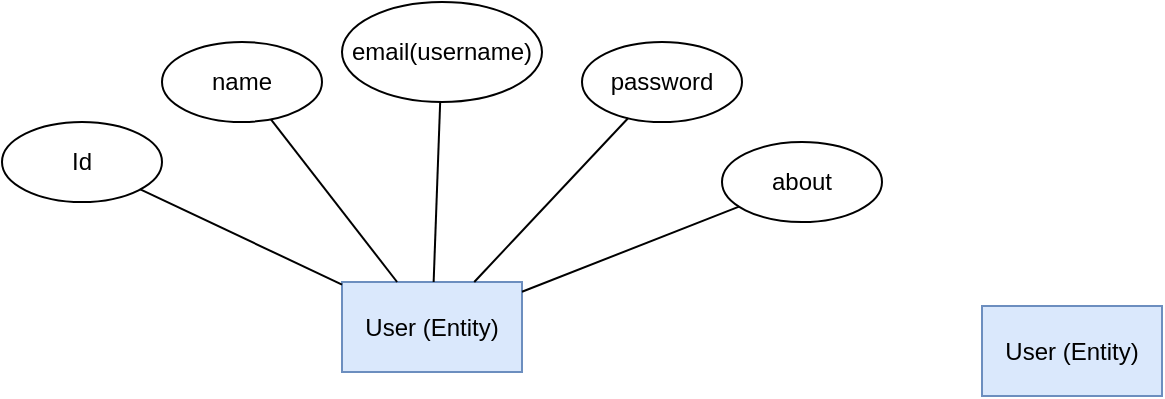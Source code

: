 <mxfile version="24.6.1" type="github">
  <diagram name="Страница-1" id="DRMGlOuHPdDqc-WepTBW">
    <mxGraphModel dx="1000" dy="497" grid="1" gridSize="10" guides="1" tooltips="1" connect="1" arrows="1" fold="1" page="1" pageScale="1" pageWidth="827" pageHeight="1169" math="0" shadow="0">
      <root>
        <mxCell id="0" />
        <mxCell id="1" parent="0" />
        <mxCell id="_NuDxgdGEQYZgOS-3tWM-1" value="User (Entity)" style="rounded=0;whiteSpace=wrap;html=1;fillColor=#dae8fc;strokeColor=#6c8ebf;" vertex="1" parent="1">
          <mxGeometry x="210" y="550" width="90" height="45" as="geometry" />
        </mxCell>
        <mxCell id="_NuDxgdGEQYZgOS-3tWM-2" value="Id" style="ellipse;whiteSpace=wrap;html=1;" vertex="1" parent="1">
          <mxGeometry x="40" y="470" width="80" height="40" as="geometry" />
        </mxCell>
        <mxCell id="_NuDxgdGEQYZgOS-3tWM-3" value="email(username)" style="ellipse;whiteSpace=wrap;html=1;" vertex="1" parent="1">
          <mxGeometry x="210" y="410" width="100" height="50" as="geometry" />
        </mxCell>
        <mxCell id="_NuDxgdGEQYZgOS-3tWM-4" value="password" style="ellipse;whiteSpace=wrap;html=1;" vertex="1" parent="1">
          <mxGeometry x="330" y="430" width="80" height="40" as="geometry" />
        </mxCell>
        <mxCell id="_NuDxgdGEQYZgOS-3tWM-6" value="name" style="ellipse;whiteSpace=wrap;html=1;" vertex="1" parent="1">
          <mxGeometry x="120" y="430" width="80" height="40" as="geometry" />
        </mxCell>
        <mxCell id="_NuDxgdGEQYZgOS-3tWM-12" value="" style="endArrow=none;html=1;rounded=0;" edge="1" parent="1" source="_NuDxgdGEQYZgOS-3tWM-2" target="_NuDxgdGEQYZgOS-3tWM-1">
          <mxGeometry width="50" height="50" relative="1" as="geometry">
            <mxPoint x="100" y="562" as="sourcePoint" />
            <mxPoint x="150" y="512" as="targetPoint" />
          </mxGeometry>
        </mxCell>
        <mxCell id="_NuDxgdGEQYZgOS-3tWM-13" value="" style="endArrow=none;html=1;rounded=0;" edge="1" parent="1" source="_NuDxgdGEQYZgOS-3tWM-1" target="_NuDxgdGEQYZgOS-3tWM-6">
          <mxGeometry width="50" height="50" relative="1" as="geometry">
            <mxPoint x="380" y="550" as="sourcePoint" />
            <mxPoint x="430" y="500" as="targetPoint" />
          </mxGeometry>
        </mxCell>
        <mxCell id="_NuDxgdGEQYZgOS-3tWM-14" value="" style="endArrow=none;html=1;rounded=0;" edge="1" parent="1" source="_NuDxgdGEQYZgOS-3tWM-1" target="_NuDxgdGEQYZgOS-3tWM-3">
          <mxGeometry width="50" height="50" relative="1" as="geometry">
            <mxPoint x="290" y="530" as="sourcePoint" />
            <mxPoint x="210" y="469" as="targetPoint" />
          </mxGeometry>
        </mxCell>
        <mxCell id="_NuDxgdGEQYZgOS-3tWM-15" value="" style="endArrow=none;html=1;rounded=0;" edge="1" parent="1" source="_NuDxgdGEQYZgOS-3tWM-1" target="_NuDxgdGEQYZgOS-3tWM-4">
          <mxGeometry width="50" height="50" relative="1" as="geometry">
            <mxPoint x="360" y="560" as="sourcePoint" />
            <mxPoint x="309" y="469" as="targetPoint" />
          </mxGeometry>
        </mxCell>
        <mxCell id="_NuDxgdGEQYZgOS-3tWM-16" value="about" style="ellipse;whiteSpace=wrap;html=1;" vertex="1" parent="1">
          <mxGeometry x="400" y="480" width="80" height="40" as="geometry" />
        </mxCell>
        <mxCell id="_NuDxgdGEQYZgOS-3tWM-17" value="" style="endArrow=none;html=1;rounded=0;" edge="1" parent="1" source="_NuDxgdGEQYZgOS-3tWM-1" target="_NuDxgdGEQYZgOS-3tWM-16">
          <mxGeometry width="50" height="50" relative="1" as="geometry">
            <mxPoint x="380" y="600" as="sourcePoint" />
            <mxPoint x="430" y="550" as="targetPoint" />
          </mxGeometry>
        </mxCell>
        <mxCell id="_NuDxgdGEQYZgOS-3tWM-18" value="User (Entity)" style="rounded=0;whiteSpace=wrap;html=1;fillColor=#dae8fc;strokeColor=#6c8ebf;" vertex="1" parent="1">
          <mxGeometry x="530" y="562" width="90" height="45" as="geometry" />
        </mxCell>
      </root>
    </mxGraphModel>
  </diagram>
</mxfile>
